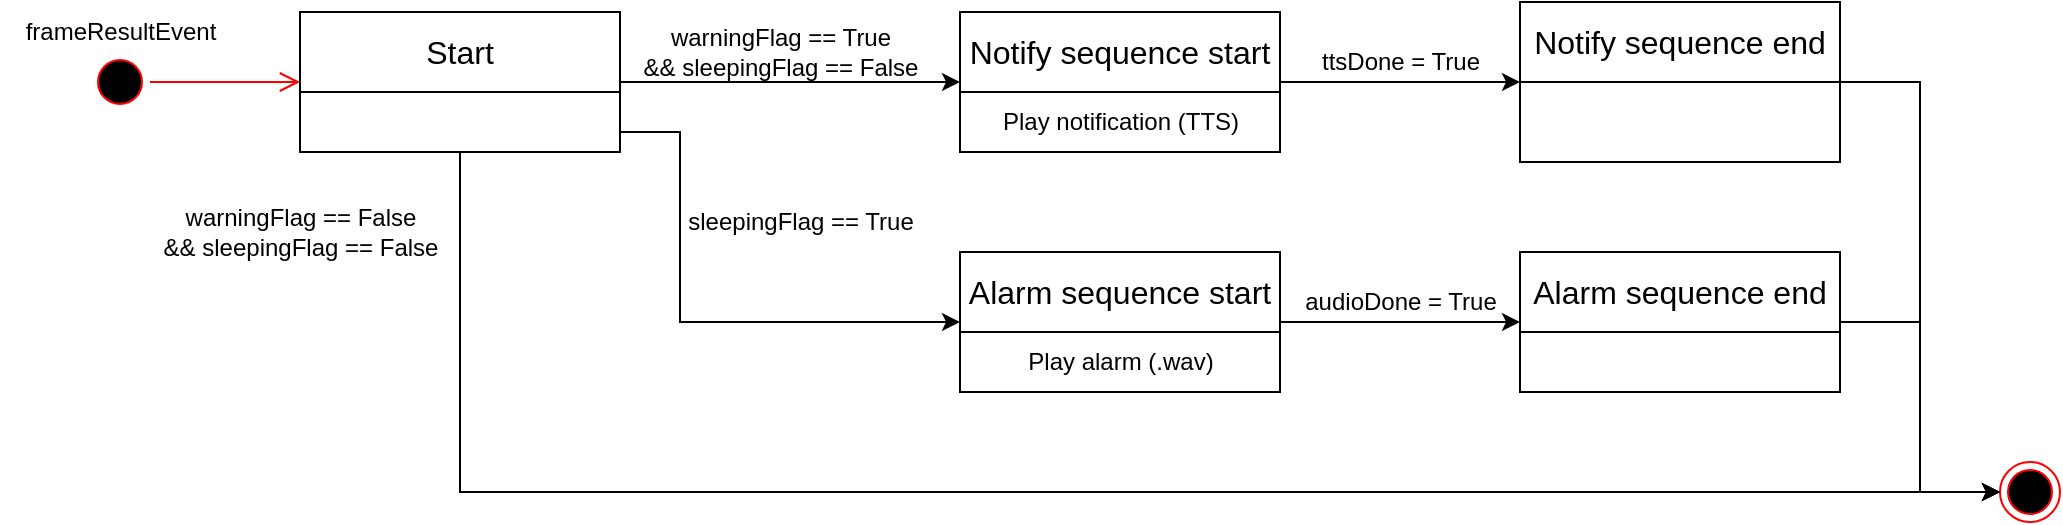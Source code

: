 <mxfile version="21.0.6" type="device"><diagram id="6iIrc6Yh6EqDauD-XrgK" name="Page-1"><mxGraphModel dx="1434" dy="736" grid="1" gridSize="10" guides="1" tooltips="1" connect="1" arrows="1" fold="1" page="1" pageScale="1" pageWidth="1169" pageHeight="827" math="0" shadow="0"><root><mxCell id="0"/><mxCell id="1" parent="0"/><mxCell id="yk_O526jLgF8-ONYDdpf-21" style="edgeStyle=orthogonalEdgeStyle;rounded=0;orthogonalLoop=1;jettySize=auto;html=1;entryX=0;entryY=0.5;entryDx=0;entryDy=0;" edge="1" parent="1" source="yVMtQOCGja7ER9Q2EQoE-6" target="yk_O526jLgF8-ONYDdpf-17"><mxGeometry relative="1" as="geometry"/></mxCell><mxCell id="yk_O526jLgF8-ONYDdpf-25" style="edgeStyle=orthogonalEdgeStyle;rounded=0;orthogonalLoop=1;jettySize=auto;html=1;exitX=1;exitY=0.75;exitDx=0;exitDy=0;entryX=0;entryY=0.5;entryDx=0;entryDy=0;" edge="1" parent="1" source="yVMtQOCGja7ER9Q2EQoE-6" target="yk_O526jLgF8-ONYDdpf-19"><mxGeometry relative="1" as="geometry"><mxPoint x="470" y="235" as="targetPoint"/><Array as="points"><mxPoint x="350" y="145"/><mxPoint x="380" y="145"/><mxPoint x="380" y="240"/></Array></mxGeometry></mxCell><mxCell id="yk_O526jLgF8-ONYDdpf-32" style="edgeStyle=orthogonalEdgeStyle;rounded=0;orthogonalLoop=1;jettySize=auto;html=1;entryX=0;entryY=0.5;entryDx=0;entryDy=0;" edge="1" parent="1" source="yVMtQOCGja7ER9Q2EQoE-6" target="yVMtQOCGja7ER9Q2EQoE-19"><mxGeometry relative="1" as="geometry"><Array as="points"><mxPoint x="270" y="325"/></Array></mxGeometry></mxCell><mxCell id="yVMtQOCGja7ER9Q2EQoE-6" value="Start" style="swimlane;fontStyle=0;childLayout=stackLayout;horizontal=1;startSize=40;fillColor=none;horizontalStack=0;resizeParent=1;resizeParentMax=0;resizeLast=0;collapsible=1;marginBottom=0;whiteSpace=wrap;html=1;fontSize=16;" parent="1" vertex="1"><mxGeometry x="190" y="85" width="160" height="70" as="geometry"/></mxCell><mxCell id="yVMtQOCGja7ER9Q2EQoE-19" value="" style="ellipse;html=1;shape=endState;fillColor=#000000;strokeColor=#ff0000;" parent="1" vertex="1"><mxGeometry x="1040" y="310" width="30" height="30" as="geometry"/></mxCell><mxCell id="yVMtQOCGja7ER9Q2EQoE-21" value="" style="ellipse;html=1;shape=startState;fillColor=#000000;strokeColor=#ff0000;" parent="1" vertex="1"><mxGeometry x="85" y="105" width="30" height="30" as="geometry"/></mxCell><mxCell id="yVMtQOCGja7ER9Q2EQoE-22" value="" style="edgeStyle=orthogonalEdgeStyle;html=1;verticalAlign=bottom;endArrow=open;endSize=8;strokeColor=#ff0000;rounded=0;entryX=0;entryY=0.5;entryDx=0;entryDy=0;" parent="1" source="yVMtQOCGja7ER9Q2EQoE-21" target="yVMtQOCGja7ER9Q2EQoE-6" edge="1"><mxGeometry relative="1" as="geometry"><mxPoint x="95" y="200" as="targetPoint"/></mxGeometry></mxCell><mxCell id="yk_O526jLgF8-ONYDdpf-2" value="frameResultEvent" style="text;html=1;align=center;verticalAlign=middle;resizable=0;points=[];autosize=1;strokeColor=none;fillColor=none;" vertex="1" parent="1"><mxGeometry x="40" y="80" width="120" height="30" as="geometry"/></mxCell><mxCell id="yk_O526jLgF8-ONYDdpf-23" style="edgeStyle=orthogonalEdgeStyle;rounded=0;orthogonalLoop=1;jettySize=auto;html=1;entryX=0;entryY=0.5;entryDx=0;entryDy=0;" edge="1" parent="1" source="yk_O526jLgF8-ONYDdpf-17" target="yk_O526jLgF8-ONYDdpf-18"><mxGeometry relative="1" as="geometry"/></mxCell><mxCell id="yk_O526jLgF8-ONYDdpf-17" value="Notify sequence start" style="swimlane;fontStyle=0;childLayout=stackLayout;horizontal=1;startSize=40;fillColor=none;horizontalStack=0;resizeParent=1;resizeParentMax=0;resizeLast=0;collapsible=1;marginBottom=0;whiteSpace=wrap;html=1;fontSize=16;" vertex="1" parent="1"><mxGeometry x="520" y="85" width="160" height="70" as="geometry"><mxRectangle x="600" y="120" width="190" height="40" as="alternateBounds"/></mxGeometry></mxCell><mxCell id="yk_O526jLgF8-ONYDdpf-28" value="Play notification (TTS)" style="text;html=1;align=center;verticalAlign=middle;resizable=0;points=[];autosize=1;strokeColor=none;fillColor=none;" vertex="1" parent="yk_O526jLgF8-ONYDdpf-17"><mxGeometry y="40" width="160" height="30" as="geometry"/></mxCell><mxCell id="yk_O526jLgF8-ONYDdpf-35" style="edgeStyle=orthogonalEdgeStyle;rounded=0;orthogonalLoop=1;jettySize=auto;html=1;entryX=0;entryY=0.5;entryDx=0;entryDy=0;" edge="1" parent="1" source="yk_O526jLgF8-ONYDdpf-18" target="yVMtQOCGja7ER9Q2EQoE-19"><mxGeometry relative="1" as="geometry"/></mxCell><mxCell id="yk_O526jLgF8-ONYDdpf-18" value="Notify sequence end" style="swimlane;fontStyle=0;childLayout=stackLayout;horizontal=1;startSize=40;fillColor=none;horizontalStack=0;resizeParent=1;resizeParentMax=0;resizeLast=0;collapsible=1;marginBottom=0;whiteSpace=wrap;html=1;fontSize=16;" vertex="1" parent="1"><mxGeometry x="800" y="80" width="160" height="80" as="geometry"/></mxCell><mxCell id="yk_O526jLgF8-ONYDdpf-24" style="edgeStyle=orthogonalEdgeStyle;rounded=0;orthogonalLoop=1;jettySize=auto;html=1;exitX=1;exitY=0.5;exitDx=0;exitDy=0;entryX=0;entryY=0.5;entryDx=0;entryDy=0;" edge="1" parent="1" source="yk_O526jLgF8-ONYDdpf-19" target="yk_O526jLgF8-ONYDdpf-20"><mxGeometry relative="1" as="geometry"/></mxCell><mxCell id="yk_O526jLgF8-ONYDdpf-19" value="Alarm sequence start" style="swimlane;fontStyle=0;childLayout=stackLayout;horizontal=1;startSize=40;fillColor=none;horizontalStack=0;resizeParent=1;resizeParentMax=0;resizeLast=0;collapsible=1;marginBottom=0;whiteSpace=wrap;html=1;fontSize=16;" vertex="1" parent="1"><mxGeometry x="520" y="205" width="160" height="70" as="geometry"/></mxCell><mxCell id="yk_O526jLgF8-ONYDdpf-30" value="Play alarm (.wav)" style="text;html=1;align=center;verticalAlign=middle;resizable=0;points=[];autosize=1;strokeColor=none;fillColor=none;" vertex="1" parent="yk_O526jLgF8-ONYDdpf-19"><mxGeometry y="40" width="160" height="30" as="geometry"/></mxCell><mxCell id="yk_O526jLgF8-ONYDdpf-33" style="edgeStyle=orthogonalEdgeStyle;rounded=0;orthogonalLoop=1;jettySize=auto;html=1;entryX=0;entryY=0.5;entryDx=0;entryDy=0;" edge="1" parent="1" source="yk_O526jLgF8-ONYDdpf-20" target="yVMtQOCGja7ER9Q2EQoE-19"><mxGeometry relative="1" as="geometry"/></mxCell><mxCell id="yk_O526jLgF8-ONYDdpf-20" value="Alarm sequence end" style="swimlane;fontStyle=0;childLayout=stackLayout;horizontal=1;startSize=40;fillColor=none;horizontalStack=0;resizeParent=1;resizeParentMax=0;resizeLast=0;collapsible=1;marginBottom=0;whiteSpace=wrap;html=1;fontSize=16;" vertex="1" parent="1"><mxGeometry x="800" y="205" width="160" height="70" as="geometry"/></mxCell><mxCell id="yk_O526jLgF8-ONYDdpf-22" value="warningFlag == True&lt;br&gt;&amp;amp;&amp;amp; sleepingFlag == False" style="text;html=1;align=center;verticalAlign=middle;resizable=0;points=[];autosize=1;strokeColor=none;fillColor=none;" vertex="1" parent="1"><mxGeometry x="350" y="85" width="160" height="40" as="geometry"/></mxCell><mxCell id="yk_O526jLgF8-ONYDdpf-26" value="sleepingFlag == True" style="text;html=1;align=center;verticalAlign=middle;resizable=0;points=[];autosize=1;strokeColor=none;fillColor=none;" vertex="1" parent="1"><mxGeometry x="370" y="175" width="140" height="30" as="geometry"/></mxCell><mxCell id="yk_O526jLgF8-ONYDdpf-29" value="ttsDone = True" style="text;html=1;align=center;verticalAlign=middle;resizable=0;points=[];autosize=1;strokeColor=none;fillColor=none;" vertex="1" parent="1"><mxGeometry x="690" y="95" width="100" height="30" as="geometry"/></mxCell><mxCell id="yk_O526jLgF8-ONYDdpf-31" value="audioDone = True" style="text;html=1;align=center;verticalAlign=middle;resizable=0;points=[];autosize=1;strokeColor=none;fillColor=none;" vertex="1" parent="1"><mxGeometry x="680" y="215" width="120" height="30" as="geometry"/></mxCell><mxCell id="yk_O526jLgF8-ONYDdpf-37" value="warningFlag == False&lt;br&gt;&amp;amp;&amp;amp; sleepingFlag == False" style="text;html=1;align=center;verticalAlign=middle;resizable=0;points=[];autosize=1;strokeColor=none;fillColor=none;" vertex="1" parent="1"><mxGeometry x="110" y="175" width="160" height="40" as="geometry"/></mxCell></root></mxGraphModel></diagram></mxfile>